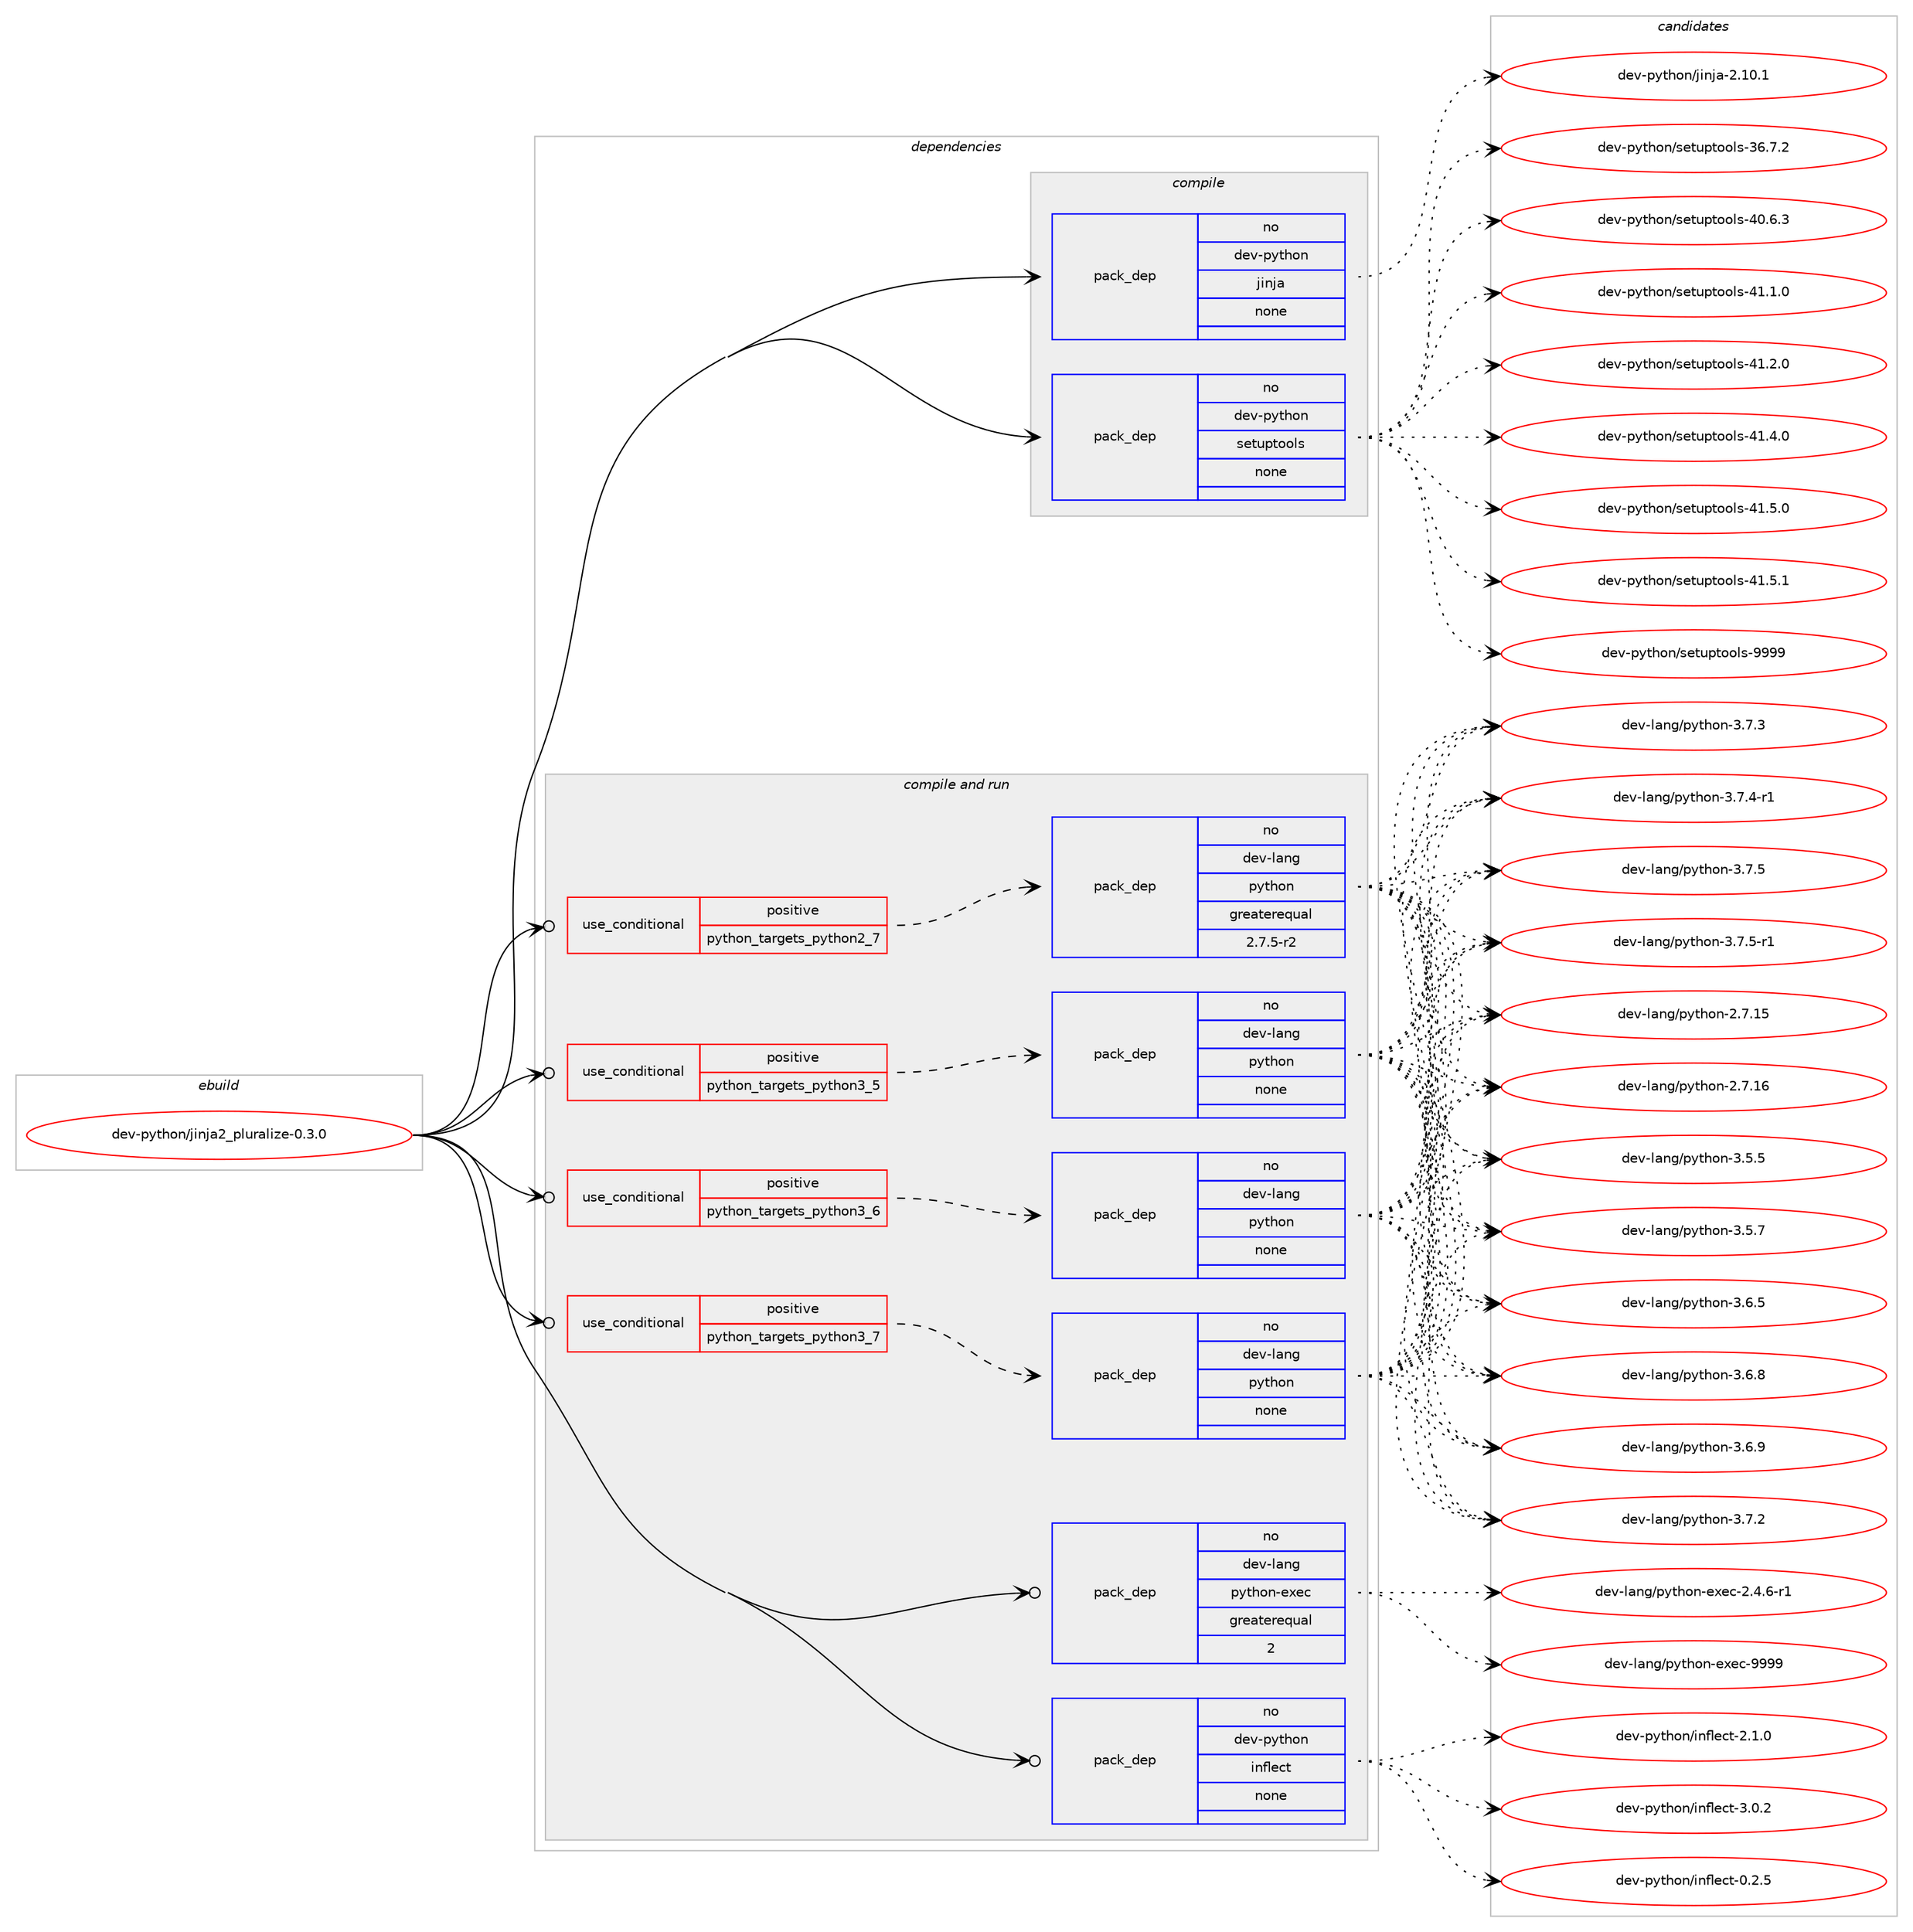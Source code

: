 digraph prolog {

# *************
# Graph options
# *************

newrank=true;
concentrate=true;
compound=true;
graph [rankdir=LR,fontname=Helvetica,fontsize=10,ranksep=1.5];#, ranksep=2.5, nodesep=0.2];
edge  [arrowhead=vee];
node  [fontname=Helvetica,fontsize=10];

# **********
# The ebuild
# **********

subgraph cluster_leftcol {
color=gray;
rank=same;
label=<<i>ebuild</i>>;
id [label="dev-python/jinja2_pluralize-0.3.0", color=red, width=4, href="../dev-python/jinja2_pluralize-0.3.0.svg"];
}

# ****************
# The dependencies
# ****************

subgraph cluster_midcol {
color=gray;
label=<<i>dependencies</i>>;
subgraph cluster_compile {
fillcolor="#eeeeee";
style=filled;
label=<<i>compile</i>>;
subgraph pack457926 {
dependency611118 [label=<<TABLE BORDER="0" CELLBORDER="1" CELLSPACING="0" CELLPADDING="4" WIDTH="220"><TR><TD ROWSPAN="6" CELLPADDING="30">pack_dep</TD></TR><TR><TD WIDTH="110">no</TD></TR><TR><TD>dev-python</TD></TR><TR><TD>jinja</TD></TR><TR><TD>none</TD></TR><TR><TD></TD></TR></TABLE>>, shape=none, color=blue];
}
id:e -> dependency611118:w [weight=20,style="solid",arrowhead="vee"];
subgraph pack457927 {
dependency611119 [label=<<TABLE BORDER="0" CELLBORDER="1" CELLSPACING="0" CELLPADDING="4" WIDTH="220"><TR><TD ROWSPAN="6" CELLPADDING="30">pack_dep</TD></TR><TR><TD WIDTH="110">no</TD></TR><TR><TD>dev-python</TD></TR><TR><TD>setuptools</TD></TR><TR><TD>none</TD></TR><TR><TD></TD></TR></TABLE>>, shape=none, color=blue];
}
id:e -> dependency611119:w [weight=20,style="solid",arrowhead="vee"];
}
subgraph cluster_compileandrun {
fillcolor="#eeeeee";
style=filled;
label=<<i>compile and run</i>>;
subgraph cond141393 {
dependency611120 [label=<<TABLE BORDER="0" CELLBORDER="1" CELLSPACING="0" CELLPADDING="4"><TR><TD ROWSPAN="3" CELLPADDING="10">use_conditional</TD></TR><TR><TD>positive</TD></TR><TR><TD>python_targets_python2_7</TD></TR></TABLE>>, shape=none, color=red];
subgraph pack457928 {
dependency611121 [label=<<TABLE BORDER="0" CELLBORDER="1" CELLSPACING="0" CELLPADDING="4" WIDTH="220"><TR><TD ROWSPAN="6" CELLPADDING="30">pack_dep</TD></TR><TR><TD WIDTH="110">no</TD></TR><TR><TD>dev-lang</TD></TR><TR><TD>python</TD></TR><TR><TD>greaterequal</TD></TR><TR><TD>2.7.5-r2</TD></TR></TABLE>>, shape=none, color=blue];
}
dependency611120:e -> dependency611121:w [weight=20,style="dashed",arrowhead="vee"];
}
id:e -> dependency611120:w [weight=20,style="solid",arrowhead="odotvee"];
subgraph cond141394 {
dependency611122 [label=<<TABLE BORDER="0" CELLBORDER="1" CELLSPACING="0" CELLPADDING="4"><TR><TD ROWSPAN="3" CELLPADDING="10">use_conditional</TD></TR><TR><TD>positive</TD></TR><TR><TD>python_targets_python3_5</TD></TR></TABLE>>, shape=none, color=red];
subgraph pack457929 {
dependency611123 [label=<<TABLE BORDER="0" CELLBORDER="1" CELLSPACING="0" CELLPADDING="4" WIDTH="220"><TR><TD ROWSPAN="6" CELLPADDING="30">pack_dep</TD></TR><TR><TD WIDTH="110">no</TD></TR><TR><TD>dev-lang</TD></TR><TR><TD>python</TD></TR><TR><TD>none</TD></TR><TR><TD></TD></TR></TABLE>>, shape=none, color=blue];
}
dependency611122:e -> dependency611123:w [weight=20,style="dashed",arrowhead="vee"];
}
id:e -> dependency611122:w [weight=20,style="solid",arrowhead="odotvee"];
subgraph cond141395 {
dependency611124 [label=<<TABLE BORDER="0" CELLBORDER="1" CELLSPACING="0" CELLPADDING="4"><TR><TD ROWSPAN="3" CELLPADDING="10">use_conditional</TD></TR><TR><TD>positive</TD></TR><TR><TD>python_targets_python3_6</TD></TR></TABLE>>, shape=none, color=red];
subgraph pack457930 {
dependency611125 [label=<<TABLE BORDER="0" CELLBORDER="1" CELLSPACING="0" CELLPADDING="4" WIDTH="220"><TR><TD ROWSPAN="6" CELLPADDING="30">pack_dep</TD></TR><TR><TD WIDTH="110">no</TD></TR><TR><TD>dev-lang</TD></TR><TR><TD>python</TD></TR><TR><TD>none</TD></TR><TR><TD></TD></TR></TABLE>>, shape=none, color=blue];
}
dependency611124:e -> dependency611125:w [weight=20,style="dashed",arrowhead="vee"];
}
id:e -> dependency611124:w [weight=20,style="solid",arrowhead="odotvee"];
subgraph cond141396 {
dependency611126 [label=<<TABLE BORDER="0" CELLBORDER="1" CELLSPACING="0" CELLPADDING="4"><TR><TD ROWSPAN="3" CELLPADDING="10">use_conditional</TD></TR><TR><TD>positive</TD></TR><TR><TD>python_targets_python3_7</TD></TR></TABLE>>, shape=none, color=red];
subgraph pack457931 {
dependency611127 [label=<<TABLE BORDER="0" CELLBORDER="1" CELLSPACING="0" CELLPADDING="4" WIDTH="220"><TR><TD ROWSPAN="6" CELLPADDING="30">pack_dep</TD></TR><TR><TD WIDTH="110">no</TD></TR><TR><TD>dev-lang</TD></TR><TR><TD>python</TD></TR><TR><TD>none</TD></TR><TR><TD></TD></TR></TABLE>>, shape=none, color=blue];
}
dependency611126:e -> dependency611127:w [weight=20,style="dashed",arrowhead="vee"];
}
id:e -> dependency611126:w [weight=20,style="solid",arrowhead="odotvee"];
subgraph pack457932 {
dependency611128 [label=<<TABLE BORDER="0" CELLBORDER="1" CELLSPACING="0" CELLPADDING="4" WIDTH="220"><TR><TD ROWSPAN="6" CELLPADDING="30">pack_dep</TD></TR><TR><TD WIDTH="110">no</TD></TR><TR><TD>dev-lang</TD></TR><TR><TD>python-exec</TD></TR><TR><TD>greaterequal</TD></TR><TR><TD>2</TD></TR></TABLE>>, shape=none, color=blue];
}
id:e -> dependency611128:w [weight=20,style="solid",arrowhead="odotvee"];
subgraph pack457933 {
dependency611129 [label=<<TABLE BORDER="0" CELLBORDER="1" CELLSPACING="0" CELLPADDING="4" WIDTH="220"><TR><TD ROWSPAN="6" CELLPADDING="30">pack_dep</TD></TR><TR><TD WIDTH="110">no</TD></TR><TR><TD>dev-python</TD></TR><TR><TD>inflect</TD></TR><TR><TD>none</TD></TR><TR><TD></TD></TR></TABLE>>, shape=none, color=blue];
}
id:e -> dependency611129:w [weight=20,style="solid",arrowhead="odotvee"];
}
subgraph cluster_run {
fillcolor="#eeeeee";
style=filled;
label=<<i>run</i>>;
}
}

# **************
# The candidates
# **************

subgraph cluster_choices {
rank=same;
color=gray;
label=<<i>candidates</i>>;

subgraph choice457926 {
color=black;
nodesep=1;
choice10010111845112121116104111110471061051101069745504649484649 [label="dev-python/jinja-2.10.1", color=red, width=4,href="../dev-python/jinja-2.10.1.svg"];
dependency611118:e -> choice10010111845112121116104111110471061051101069745504649484649:w [style=dotted,weight="100"];
}
subgraph choice457927 {
color=black;
nodesep=1;
choice100101118451121211161041111104711510111611711211611111110811545515446554650 [label="dev-python/setuptools-36.7.2", color=red, width=4,href="../dev-python/setuptools-36.7.2.svg"];
choice100101118451121211161041111104711510111611711211611111110811545524846544651 [label="dev-python/setuptools-40.6.3", color=red, width=4,href="../dev-python/setuptools-40.6.3.svg"];
choice100101118451121211161041111104711510111611711211611111110811545524946494648 [label="dev-python/setuptools-41.1.0", color=red, width=4,href="../dev-python/setuptools-41.1.0.svg"];
choice100101118451121211161041111104711510111611711211611111110811545524946504648 [label="dev-python/setuptools-41.2.0", color=red, width=4,href="../dev-python/setuptools-41.2.0.svg"];
choice100101118451121211161041111104711510111611711211611111110811545524946524648 [label="dev-python/setuptools-41.4.0", color=red, width=4,href="../dev-python/setuptools-41.4.0.svg"];
choice100101118451121211161041111104711510111611711211611111110811545524946534648 [label="dev-python/setuptools-41.5.0", color=red, width=4,href="../dev-python/setuptools-41.5.0.svg"];
choice100101118451121211161041111104711510111611711211611111110811545524946534649 [label="dev-python/setuptools-41.5.1", color=red, width=4,href="../dev-python/setuptools-41.5.1.svg"];
choice10010111845112121116104111110471151011161171121161111111081154557575757 [label="dev-python/setuptools-9999", color=red, width=4,href="../dev-python/setuptools-9999.svg"];
dependency611119:e -> choice100101118451121211161041111104711510111611711211611111110811545515446554650:w [style=dotted,weight="100"];
dependency611119:e -> choice100101118451121211161041111104711510111611711211611111110811545524846544651:w [style=dotted,weight="100"];
dependency611119:e -> choice100101118451121211161041111104711510111611711211611111110811545524946494648:w [style=dotted,weight="100"];
dependency611119:e -> choice100101118451121211161041111104711510111611711211611111110811545524946504648:w [style=dotted,weight="100"];
dependency611119:e -> choice100101118451121211161041111104711510111611711211611111110811545524946524648:w [style=dotted,weight="100"];
dependency611119:e -> choice100101118451121211161041111104711510111611711211611111110811545524946534648:w [style=dotted,weight="100"];
dependency611119:e -> choice100101118451121211161041111104711510111611711211611111110811545524946534649:w [style=dotted,weight="100"];
dependency611119:e -> choice10010111845112121116104111110471151011161171121161111111081154557575757:w [style=dotted,weight="100"];
}
subgraph choice457928 {
color=black;
nodesep=1;
choice10010111845108971101034711212111610411111045504655464953 [label="dev-lang/python-2.7.15", color=red, width=4,href="../dev-lang/python-2.7.15.svg"];
choice10010111845108971101034711212111610411111045504655464954 [label="dev-lang/python-2.7.16", color=red, width=4,href="../dev-lang/python-2.7.16.svg"];
choice100101118451089711010347112121116104111110455146534653 [label="dev-lang/python-3.5.5", color=red, width=4,href="../dev-lang/python-3.5.5.svg"];
choice100101118451089711010347112121116104111110455146534655 [label="dev-lang/python-3.5.7", color=red, width=4,href="../dev-lang/python-3.5.7.svg"];
choice100101118451089711010347112121116104111110455146544653 [label="dev-lang/python-3.6.5", color=red, width=4,href="../dev-lang/python-3.6.5.svg"];
choice100101118451089711010347112121116104111110455146544656 [label="dev-lang/python-3.6.8", color=red, width=4,href="../dev-lang/python-3.6.8.svg"];
choice100101118451089711010347112121116104111110455146544657 [label="dev-lang/python-3.6.9", color=red, width=4,href="../dev-lang/python-3.6.9.svg"];
choice100101118451089711010347112121116104111110455146554650 [label="dev-lang/python-3.7.2", color=red, width=4,href="../dev-lang/python-3.7.2.svg"];
choice100101118451089711010347112121116104111110455146554651 [label="dev-lang/python-3.7.3", color=red, width=4,href="../dev-lang/python-3.7.3.svg"];
choice1001011184510897110103471121211161041111104551465546524511449 [label="dev-lang/python-3.7.4-r1", color=red, width=4,href="../dev-lang/python-3.7.4-r1.svg"];
choice100101118451089711010347112121116104111110455146554653 [label="dev-lang/python-3.7.5", color=red, width=4,href="../dev-lang/python-3.7.5.svg"];
choice1001011184510897110103471121211161041111104551465546534511449 [label="dev-lang/python-3.7.5-r1", color=red, width=4,href="../dev-lang/python-3.7.5-r1.svg"];
dependency611121:e -> choice10010111845108971101034711212111610411111045504655464953:w [style=dotted,weight="100"];
dependency611121:e -> choice10010111845108971101034711212111610411111045504655464954:w [style=dotted,weight="100"];
dependency611121:e -> choice100101118451089711010347112121116104111110455146534653:w [style=dotted,weight="100"];
dependency611121:e -> choice100101118451089711010347112121116104111110455146534655:w [style=dotted,weight="100"];
dependency611121:e -> choice100101118451089711010347112121116104111110455146544653:w [style=dotted,weight="100"];
dependency611121:e -> choice100101118451089711010347112121116104111110455146544656:w [style=dotted,weight="100"];
dependency611121:e -> choice100101118451089711010347112121116104111110455146544657:w [style=dotted,weight="100"];
dependency611121:e -> choice100101118451089711010347112121116104111110455146554650:w [style=dotted,weight="100"];
dependency611121:e -> choice100101118451089711010347112121116104111110455146554651:w [style=dotted,weight="100"];
dependency611121:e -> choice1001011184510897110103471121211161041111104551465546524511449:w [style=dotted,weight="100"];
dependency611121:e -> choice100101118451089711010347112121116104111110455146554653:w [style=dotted,weight="100"];
dependency611121:e -> choice1001011184510897110103471121211161041111104551465546534511449:w [style=dotted,weight="100"];
}
subgraph choice457929 {
color=black;
nodesep=1;
choice10010111845108971101034711212111610411111045504655464953 [label="dev-lang/python-2.7.15", color=red, width=4,href="../dev-lang/python-2.7.15.svg"];
choice10010111845108971101034711212111610411111045504655464954 [label="dev-lang/python-2.7.16", color=red, width=4,href="../dev-lang/python-2.7.16.svg"];
choice100101118451089711010347112121116104111110455146534653 [label="dev-lang/python-3.5.5", color=red, width=4,href="../dev-lang/python-3.5.5.svg"];
choice100101118451089711010347112121116104111110455146534655 [label="dev-lang/python-3.5.7", color=red, width=4,href="../dev-lang/python-3.5.7.svg"];
choice100101118451089711010347112121116104111110455146544653 [label="dev-lang/python-3.6.5", color=red, width=4,href="../dev-lang/python-3.6.5.svg"];
choice100101118451089711010347112121116104111110455146544656 [label="dev-lang/python-3.6.8", color=red, width=4,href="../dev-lang/python-3.6.8.svg"];
choice100101118451089711010347112121116104111110455146544657 [label="dev-lang/python-3.6.9", color=red, width=4,href="../dev-lang/python-3.6.9.svg"];
choice100101118451089711010347112121116104111110455146554650 [label="dev-lang/python-3.7.2", color=red, width=4,href="../dev-lang/python-3.7.2.svg"];
choice100101118451089711010347112121116104111110455146554651 [label="dev-lang/python-3.7.3", color=red, width=4,href="../dev-lang/python-3.7.3.svg"];
choice1001011184510897110103471121211161041111104551465546524511449 [label="dev-lang/python-3.7.4-r1", color=red, width=4,href="../dev-lang/python-3.7.4-r1.svg"];
choice100101118451089711010347112121116104111110455146554653 [label="dev-lang/python-3.7.5", color=red, width=4,href="../dev-lang/python-3.7.5.svg"];
choice1001011184510897110103471121211161041111104551465546534511449 [label="dev-lang/python-3.7.5-r1", color=red, width=4,href="../dev-lang/python-3.7.5-r1.svg"];
dependency611123:e -> choice10010111845108971101034711212111610411111045504655464953:w [style=dotted,weight="100"];
dependency611123:e -> choice10010111845108971101034711212111610411111045504655464954:w [style=dotted,weight="100"];
dependency611123:e -> choice100101118451089711010347112121116104111110455146534653:w [style=dotted,weight="100"];
dependency611123:e -> choice100101118451089711010347112121116104111110455146534655:w [style=dotted,weight="100"];
dependency611123:e -> choice100101118451089711010347112121116104111110455146544653:w [style=dotted,weight="100"];
dependency611123:e -> choice100101118451089711010347112121116104111110455146544656:w [style=dotted,weight="100"];
dependency611123:e -> choice100101118451089711010347112121116104111110455146544657:w [style=dotted,weight="100"];
dependency611123:e -> choice100101118451089711010347112121116104111110455146554650:w [style=dotted,weight="100"];
dependency611123:e -> choice100101118451089711010347112121116104111110455146554651:w [style=dotted,weight="100"];
dependency611123:e -> choice1001011184510897110103471121211161041111104551465546524511449:w [style=dotted,weight="100"];
dependency611123:e -> choice100101118451089711010347112121116104111110455146554653:w [style=dotted,weight="100"];
dependency611123:e -> choice1001011184510897110103471121211161041111104551465546534511449:w [style=dotted,weight="100"];
}
subgraph choice457930 {
color=black;
nodesep=1;
choice10010111845108971101034711212111610411111045504655464953 [label="dev-lang/python-2.7.15", color=red, width=4,href="../dev-lang/python-2.7.15.svg"];
choice10010111845108971101034711212111610411111045504655464954 [label="dev-lang/python-2.7.16", color=red, width=4,href="../dev-lang/python-2.7.16.svg"];
choice100101118451089711010347112121116104111110455146534653 [label="dev-lang/python-3.5.5", color=red, width=4,href="../dev-lang/python-3.5.5.svg"];
choice100101118451089711010347112121116104111110455146534655 [label="dev-lang/python-3.5.7", color=red, width=4,href="../dev-lang/python-3.5.7.svg"];
choice100101118451089711010347112121116104111110455146544653 [label="dev-lang/python-3.6.5", color=red, width=4,href="../dev-lang/python-3.6.5.svg"];
choice100101118451089711010347112121116104111110455146544656 [label="dev-lang/python-3.6.8", color=red, width=4,href="../dev-lang/python-3.6.8.svg"];
choice100101118451089711010347112121116104111110455146544657 [label="dev-lang/python-3.6.9", color=red, width=4,href="../dev-lang/python-3.6.9.svg"];
choice100101118451089711010347112121116104111110455146554650 [label="dev-lang/python-3.7.2", color=red, width=4,href="../dev-lang/python-3.7.2.svg"];
choice100101118451089711010347112121116104111110455146554651 [label="dev-lang/python-3.7.3", color=red, width=4,href="../dev-lang/python-3.7.3.svg"];
choice1001011184510897110103471121211161041111104551465546524511449 [label="dev-lang/python-3.7.4-r1", color=red, width=4,href="../dev-lang/python-3.7.4-r1.svg"];
choice100101118451089711010347112121116104111110455146554653 [label="dev-lang/python-3.7.5", color=red, width=4,href="../dev-lang/python-3.7.5.svg"];
choice1001011184510897110103471121211161041111104551465546534511449 [label="dev-lang/python-3.7.5-r1", color=red, width=4,href="../dev-lang/python-3.7.5-r1.svg"];
dependency611125:e -> choice10010111845108971101034711212111610411111045504655464953:w [style=dotted,weight="100"];
dependency611125:e -> choice10010111845108971101034711212111610411111045504655464954:w [style=dotted,weight="100"];
dependency611125:e -> choice100101118451089711010347112121116104111110455146534653:w [style=dotted,weight="100"];
dependency611125:e -> choice100101118451089711010347112121116104111110455146534655:w [style=dotted,weight="100"];
dependency611125:e -> choice100101118451089711010347112121116104111110455146544653:w [style=dotted,weight="100"];
dependency611125:e -> choice100101118451089711010347112121116104111110455146544656:w [style=dotted,weight="100"];
dependency611125:e -> choice100101118451089711010347112121116104111110455146544657:w [style=dotted,weight="100"];
dependency611125:e -> choice100101118451089711010347112121116104111110455146554650:w [style=dotted,weight="100"];
dependency611125:e -> choice100101118451089711010347112121116104111110455146554651:w [style=dotted,weight="100"];
dependency611125:e -> choice1001011184510897110103471121211161041111104551465546524511449:w [style=dotted,weight="100"];
dependency611125:e -> choice100101118451089711010347112121116104111110455146554653:w [style=dotted,weight="100"];
dependency611125:e -> choice1001011184510897110103471121211161041111104551465546534511449:w [style=dotted,weight="100"];
}
subgraph choice457931 {
color=black;
nodesep=1;
choice10010111845108971101034711212111610411111045504655464953 [label="dev-lang/python-2.7.15", color=red, width=4,href="../dev-lang/python-2.7.15.svg"];
choice10010111845108971101034711212111610411111045504655464954 [label="dev-lang/python-2.7.16", color=red, width=4,href="../dev-lang/python-2.7.16.svg"];
choice100101118451089711010347112121116104111110455146534653 [label="dev-lang/python-3.5.5", color=red, width=4,href="../dev-lang/python-3.5.5.svg"];
choice100101118451089711010347112121116104111110455146534655 [label="dev-lang/python-3.5.7", color=red, width=4,href="../dev-lang/python-3.5.7.svg"];
choice100101118451089711010347112121116104111110455146544653 [label="dev-lang/python-3.6.5", color=red, width=4,href="../dev-lang/python-3.6.5.svg"];
choice100101118451089711010347112121116104111110455146544656 [label="dev-lang/python-3.6.8", color=red, width=4,href="../dev-lang/python-3.6.8.svg"];
choice100101118451089711010347112121116104111110455146544657 [label="dev-lang/python-3.6.9", color=red, width=4,href="../dev-lang/python-3.6.9.svg"];
choice100101118451089711010347112121116104111110455146554650 [label="dev-lang/python-3.7.2", color=red, width=4,href="../dev-lang/python-3.7.2.svg"];
choice100101118451089711010347112121116104111110455146554651 [label="dev-lang/python-3.7.3", color=red, width=4,href="../dev-lang/python-3.7.3.svg"];
choice1001011184510897110103471121211161041111104551465546524511449 [label="dev-lang/python-3.7.4-r1", color=red, width=4,href="../dev-lang/python-3.7.4-r1.svg"];
choice100101118451089711010347112121116104111110455146554653 [label="dev-lang/python-3.7.5", color=red, width=4,href="../dev-lang/python-3.7.5.svg"];
choice1001011184510897110103471121211161041111104551465546534511449 [label="dev-lang/python-3.7.5-r1", color=red, width=4,href="../dev-lang/python-3.7.5-r1.svg"];
dependency611127:e -> choice10010111845108971101034711212111610411111045504655464953:w [style=dotted,weight="100"];
dependency611127:e -> choice10010111845108971101034711212111610411111045504655464954:w [style=dotted,weight="100"];
dependency611127:e -> choice100101118451089711010347112121116104111110455146534653:w [style=dotted,weight="100"];
dependency611127:e -> choice100101118451089711010347112121116104111110455146534655:w [style=dotted,weight="100"];
dependency611127:e -> choice100101118451089711010347112121116104111110455146544653:w [style=dotted,weight="100"];
dependency611127:e -> choice100101118451089711010347112121116104111110455146544656:w [style=dotted,weight="100"];
dependency611127:e -> choice100101118451089711010347112121116104111110455146544657:w [style=dotted,weight="100"];
dependency611127:e -> choice100101118451089711010347112121116104111110455146554650:w [style=dotted,weight="100"];
dependency611127:e -> choice100101118451089711010347112121116104111110455146554651:w [style=dotted,weight="100"];
dependency611127:e -> choice1001011184510897110103471121211161041111104551465546524511449:w [style=dotted,weight="100"];
dependency611127:e -> choice100101118451089711010347112121116104111110455146554653:w [style=dotted,weight="100"];
dependency611127:e -> choice1001011184510897110103471121211161041111104551465546534511449:w [style=dotted,weight="100"];
}
subgraph choice457932 {
color=black;
nodesep=1;
choice10010111845108971101034711212111610411111045101120101994550465246544511449 [label="dev-lang/python-exec-2.4.6-r1", color=red, width=4,href="../dev-lang/python-exec-2.4.6-r1.svg"];
choice10010111845108971101034711212111610411111045101120101994557575757 [label="dev-lang/python-exec-9999", color=red, width=4,href="../dev-lang/python-exec-9999.svg"];
dependency611128:e -> choice10010111845108971101034711212111610411111045101120101994550465246544511449:w [style=dotted,weight="100"];
dependency611128:e -> choice10010111845108971101034711212111610411111045101120101994557575757:w [style=dotted,weight="100"];
}
subgraph choice457933 {
color=black;
nodesep=1;
choice100101118451121211161041111104710511010210810199116454846504653 [label="dev-python/inflect-0.2.5", color=red, width=4,href="../dev-python/inflect-0.2.5.svg"];
choice100101118451121211161041111104710511010210810199116455046494648 [label="dev-python/inflect-2.1.0", color=red, width=4,href="../dev-python/inflect-2.1.0.svg"];
choice100101118451121211161041111104710511010210810199116455146484650 [label="dev-python/inflect-3.0.2", color=red, width=4,href="../dev-python/inflect-3.0.2.svg"];
dependency611129:e -> choice100101118451121211161041111104710511010210810199116454846504653:w [style=dotted,weight="100"];
dependency611129:e -> choice100101118451121211161041111104710511010210810199116455046494648:w [style=dotted,weight="100"];
dependency611129:e -> choice100101118451121211161041111104710511010210810199116455146484650:w [style=dotted,weight="100"];
}
}

}
